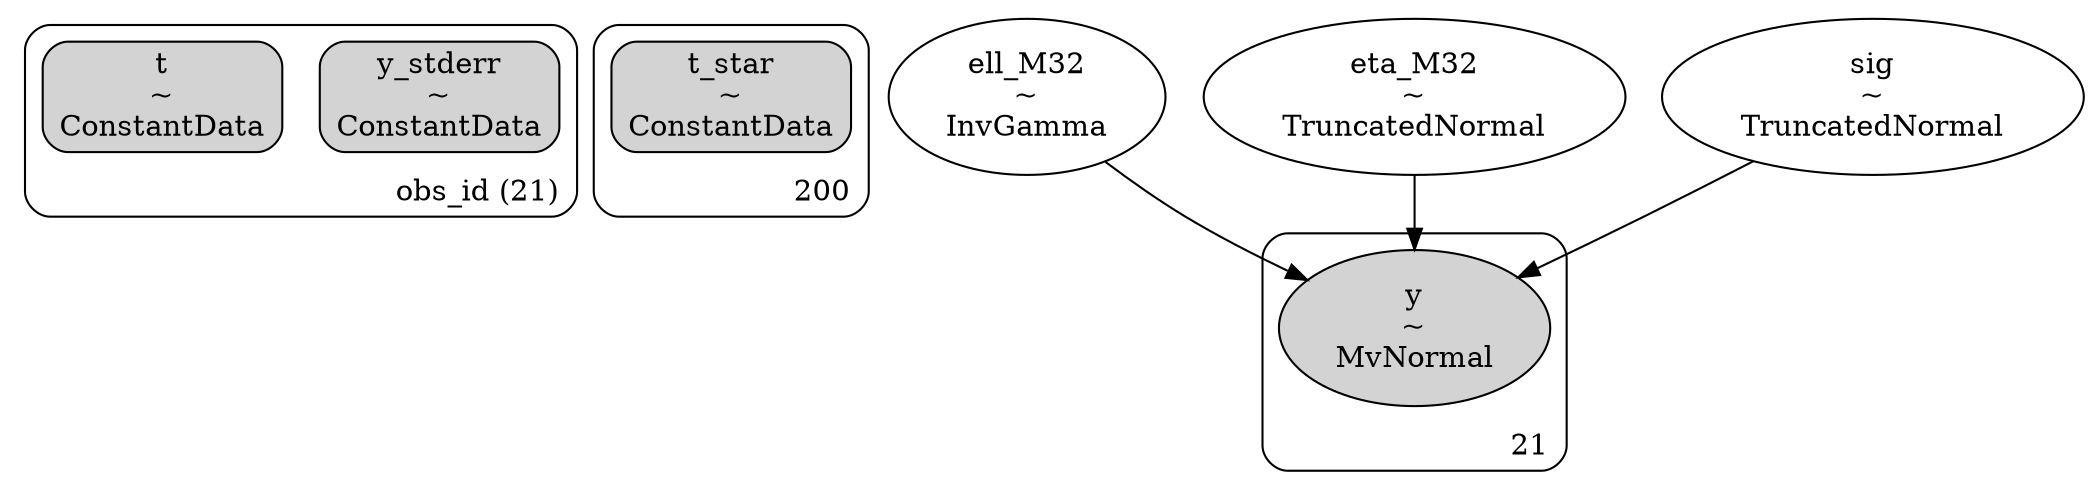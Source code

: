 digraph {
	subgraph "clusterobs_id (21)" {
		y_stderr [label="y_stderr
~
ConstantData" shape=box style="rounded, filled"]
		t [label="t
~
ConstantData" shape=box style="rounded, filled"]
		label="obs_id (21)" labeljust=r labelloc=b style=rounded
	}
	subgraph cluster200 {
		t_star [label="t_star
~
ConstantData" shape=box style="rounded, filled"]
		label=200 labeljust=r labelloc=b style=rounded
	}
	ell_M32 [label="ell_M32
~
InvGamma" shape=ellipse]
	eta_M32 [label="eta_M32
~
TruncatedNormal" shape=ellipse]
	sig [label="sig
~
TruncatedNormal" shape=ellipse]
	subgraph cluster21 {
		y [label="y
~
MvNormal" shape=ellipse style=filled]
		label=21 labeljust=r labelloc=b style=rounded
	}
	ell_M32 -> y
	eta_M32 -> y
	sig -> y
}
